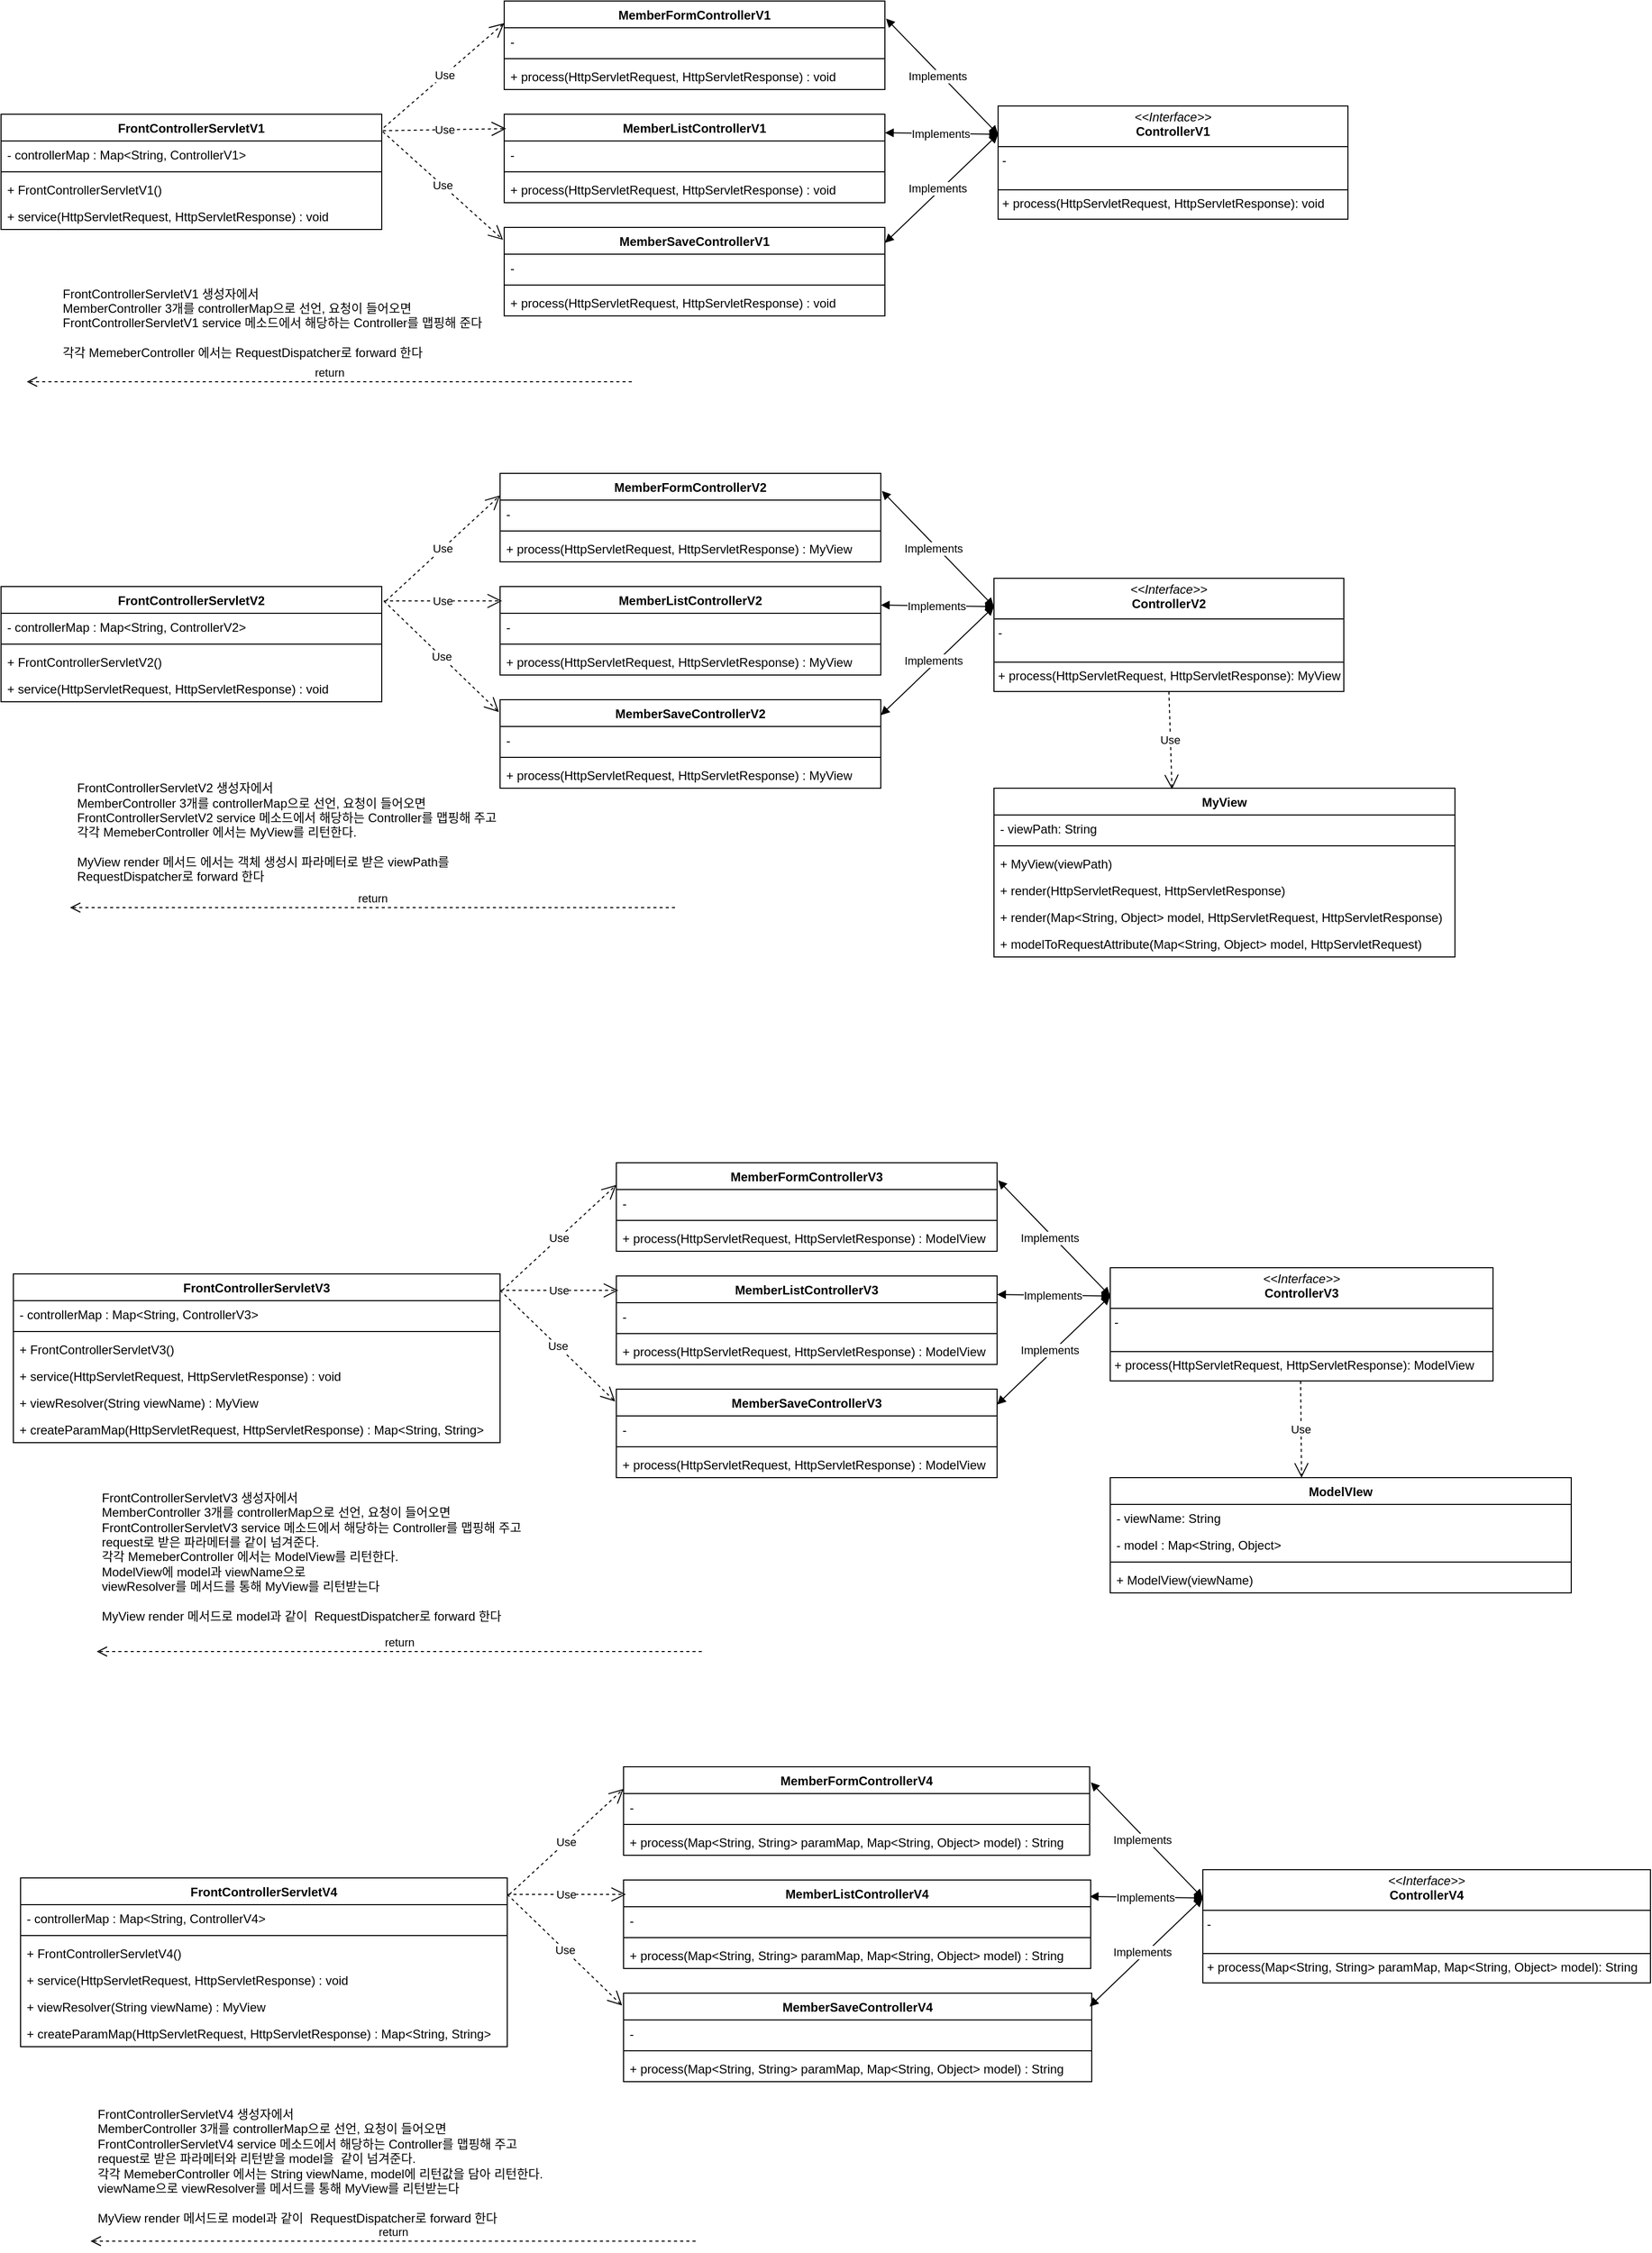 <mxfile version="24.7.14">
  <diagram id="C5RBs43oDa-KdzZeNtuy" name="Page-1">
    <mxGraphModel dx="1434" dy="785" grid="0" gridSize="10" guides="1" tooltips="1" connect="1" arrows="1" fold="1" page="1" pageScale="1" pageWidth="827" pageHeight="1169" math="0" shadow="0">
      <root>
        <mxCell id="WIyWlLk6GJQsqaUBKTNV-0" />
        <mxCell id="WIyWlLk6GJQsqaUBKTNV-1" parent="WIyWlLk6GJQsqaUBKTNV-0" />
        <mxCell id="6cggbh9Jsr4U8usKFyKE-6" value="FrontControllerServletV1" style="swimlane;fontStyle=1;align=center;verticalAlign=top;childLayout=stackLayout;horizontal=1;startSize=26;horizontalStack=0;resizeParent=1;resizeParentMax=0;resizeLast=0;collapsible=1;marginBottom=0;whiteSpace=wrap;html=1;" vertex="1" parent="WIyWlLk6GJQsqaUBKTNV-1">
          <mxGeometry x="52" y="180" width="370" height="112" as="geometry" />
        </mxCell>
        <mxCell id="6cggbh9Jsr4U8usKFyKE-7" value="&lt;span style=&quot;text-wrap: nowrap;&quot;&gt;- controllerMap : Map&amp;lt;String, ControllerV1&amp;gt;&lt;/span&gt;" style="text;strokeColor=none;fillColor=none;align=left;verticalAlign=top;spacingLeft=4;spacingRight=4;overflow=hidden;rotatable=0;points=[[0,0.5],[1,0.5]];portConstraint=eastwest;whiteSpace=wrap;html=1;" vertex="1" parent="6cggbh9Jsr4U8usKFyKE-6">
          <mxGeometry y="26" width="370" height="26" as="geometry" />
        </mxCell>
        <mxCell id="6cggbh9Jsr4U8usKFyKE-8" value="" style="line;strokeWidth=1;fillColor=none;align=left;verticalAlign=middle;spacingTop=-1;spacingLeft=3;spacingRight=3;rotatable=0;labelPosition=right;points=[];portConstraint=eastwest;strokeColor=inherit;" vertex="1" parent="6cggbh9Jsr4U8usKFyKE-6">
          <mxGeometry y="52" width="370" height="8" as="geometry" />
        </mxCell>
        <mxCell id="6cggbh9Jsr4U8usKFyKE-11" value="&lt;span style=&quot;text-wrap: nowrap;&quot;&gt;+ FrontControllerServletV1()&lt;/span&gt;" style="text;strokeColor=none;fillColor=none;align=left;verticalAlign=top;spacingLeft=4;spacingRight=4;overflow=hidden;rotatable=0;points=[[0,0.5],[1,0.5]];portConstraint=eastwest;whiteSpace=wrap;html=1;" vertex="1" parent="6cggbh9Jsr4U8usKFyKE-6">
          <mxGeometry y="60" width="370" height="26" as="geometry" />
        </mxCell>
        <mxCell id="6cggbh9Jsr4U8usKFyKE-9" value="+ service(HttpServletRequest, HttpServletResponse) : void" style="text;strokeColor=none;fillColor=none;align=left;verticalAlign=top;spacingLeft=4;spacingRight=4;overflow=hidden;rotatable=0;points=[[0,0.5],[1,0.5]];portConstraint=eastwest;whiteSpace=wrap;html=1;" vertex="1" parent="6cggbh9Jsr4U8usKFyKE-6">
          <mxGeometry y="86" width="370" height="26" as="geometry" />
        </mxCell>
        <mxCell id="6cggbh9Jsr4U8usKFyKE-18" value="&lt;p style=&quot;margin:0px;margin-top:4px;text-align:center;&quot;&gt;&lt;i&gt;&amp;lt;&amp;lt;Interface&amp;gt;&amp;gt;&lt;/i&gt;&lt;br&gt;&lt;b&gt;ControllerV1&lt;/b&gt;&lt;/p&gt;&lt;hr size=&quot;1&quot; style=&quot;border-style:solid;&quot;&gt;&lt;p style=&quot;margin:0px;margin-left:4px;&quot;&gt;-&amp;nbsp;&lt;br&gt;&lt;br&gt;&lt;/p&gt;&lt;hr size=&quot;1&quot; style=&quot;border-style:solid;&quot;&gt;&lt;p style=&quot;margin:0px;margin-left:4px;&quot;&gt;+ process(HttpServletRequest, HttpServletResponse): void&lt;br&gt;&lt;/p&gt;" style="verticalAlign=top;align=left;overflow=fill;html=1;whiteSpace=wrap;" vertex="1" parent="WIyWlLk6GJQsqaUBKTNV-1">
          <mxGeometry x="1021" y="172" width="340" height="110" as="geometry" />
        </mxCell>
        <mxCell id="6cggbh9Jsr4U8usKFyKE-19" value="MemberFormControllerV1" style="swimlane;fontStyle=1;align=center;verticalAlign=top;childLayout=stackLayout;horizontal=1;startSize=26;horizontalStack=0;resizeParent=1;resizeParentMax=0;resizeLast=0;collapsible=1;marginBottom=0;whiteSpace=wrap;html=1;" vertex="1" parent="WIyWlLk6GJQsqaUBKTNV-1">
          <mxGeometry x="541" y="70" width="370" height="86" as="geometry" />
        </mxCell>
        <mxCell id="6cggbh9Jsr4U8usKFyKE-20" value="&lt;span style=&quot;text-wrap: nowrap;&quot;&gt;-&amp;nbsp;&lt;/span&gt;" style="text;strokeColor=none;fillColor=none;align=left;verticalAlign=top;spacingLeft=4;spacingRight=4;overflow=hidden;rotatable=0;points=[[0,0.5],[1,0.5]];portConstraint=eastwest;whiteSpace=wrap;html=1;" vertex="1" parent="6cggbh9Jsr4U8usKFyKE-19">
          <mxGeometry y="26" width="370" height="26" as="geometry" />
        </mxCell>
        <mxCell id="6cggbh9Jsr4U8usKFyKE-21" value="" style="line;strokeWidth=1;fillColor=none;align=left;verticalAlign=middle;spacingTop=-1;spacingLeft=3;spacingRight=3;rotatable=0;labelPosition=right;points=[];portConstraint=eastwest;strokeColor=inherit;" vertex="1" parent="6cggbh9Jsr4U8usKFyKE-19">
          <mxGeometry y="52" width="370" height="8" as="geometry" />
        </mxCell>
        <mxCell id="6cggbh9Jsr4U8usKFyKE-23" value="+ process(HttpServletRequest, HttpServletResponse) : void" style="text;strokeColor=none;fillColor=none;align=left;verticalAlign=top;spacingLeft=4;spacingRight=4;overflow=hidden;rotatable=0;points=[[0,0.5],[1,0.5]];portConstraint=eastwest;whiteSpace=wrap;html=1;" vertex="1" parent="6cggbh9Jsr4U8usKFyKE-19">
          <mxGeometry y="60" width="370" height="26" as="geometry" />
        </mxCell>
        <mxCell id="6cggbh9Jsr4U8usKFyKE-28" value="MemberListControllerV1" style="swimlane;fontStyle=1;align=center;verticalAlign=top;childLayout=stackLayout;horizontal=1;startSize=26;horizontalStack=0;resizeParent=1;resizeParentMax=0;resizeLast=0;collapsible=1;marginBottom=0;whiteSpace=wrap;html=1;" vertex="1" parent="WIyWlLk6GJQsqaUBKTNV-1">
          <mxGeometry x="541" y="180" width="370" height="86" as="geometry" />
        </mxCell>
        <mxCell id="6cggbh9Jsr4U8usKFyKE-29" value="&lt;span style=&quot;text-wrap: nowrap;&quot;&gt;-&amp;nbsp;&lt;/span&gt;" style="text;strokeColor=none;fillColor=none;align=left;verticalAlign=top;spacingLeft=4;spacingRight=4;overflow=hidden;rotatable=0;points=[[0,0.5],[1,0.5]];portConstraint=eastwest;whiteSpace=wrap;html=1;" vertex="1" parent="6cggbh9Jsr4U8usKFyKE-28">
          <mxGeometry y="26" width="370" height="26" as="geometry" />
        </mxCell>
        <mxCell id="6cggbh9Jsr4U8usKFyKE-30" value="" style="line;strokeWidth=1;fillColor=none;align=left;verticalAlign=middle;spacingTop=-1;spacingLeft=3;spacingRight=3;rotatable=0;labelPosition=right;points=[];portConstraint=eastwest;strokeColor=inherit;" vertex="1" parent="6cggbh9Jsr4U8usKFyKE-28">
          <mxGeometry y="52" width="370" height="8" as="geometry" />
        </mxCell>
        <mxCell id="6cggbh9Jsr4U8usKFyKE-31" value="+ process(HttpServletRequest, HttpServletResponse) : void" style="text;strokeColor=none;fillColor=none;align=left;verticalAlign=top;spacingLeft=4;spacingRight=4;overflow=hidden;rotatable=0;points=[[0,0.5],[1,0.5]];portConstraint=eastwest;whiteSpace=wrap;html=1;" vertex="1" parent="6cggbh9Jsr4U8usKFyKE-28">
          <mxGeometry y="60" width="370" height="26" as="geometry" />
        </mxCell>
        <mxCell id="6cggbh9Jsr4U8usKFyKE-32" value="MemberSaveControllerV1" style="swimlane;fontStyle=1;align=center;verticalAlign=top;childLayout=stackLayout;horizontal=1;startSize=26;horizontalStack=0;resizeParent=1;resizeParentMax=0;resizeLast=0;collapsible=1;marginBottom=0;whiteSpace=wrap;html=1;" vertex="1" parent="WIyWlLk6GJQsqaUBKTNV-1">
          <mxGeometry x="541" y="290" width="370" height="86" as="geometry" />
        </mxCell>
        <mxCell id="6cggbh9Jsr4U8usKFyKE-33" value="&lt;span style=&quot;text-wrap: nowrap;&quot;&gt;-&amp;nbsp;&lt;/span&gt;" style="text;strokeColor=none;fillColor=none;align=left;verticalAlign=top;spacingLeft=4;spacingRight=4;overflow=hidden;rotatable=0;points=[[0,0.5],[1,0.5]];portConstraint=eastwest;whiteSpace=wrap;html=1;" vertex="1" parent="6cggbh9Jsr4U8usKFyKE-32">
          <mxGeometry y="26" width="370" height="26" as="geometry" />
        </mxCell>
        <mxCell id="6cggbh9Jsr4U8usKFyKE-34" value="" style="line;strokeWidth=1;fillColor=none;align=left;verticalAlign=middle;spacingTop=-1;spacingLeft=3;spacingRight=3;rotatable=0;labelPosition=right;points=[];portConstraint=eastwest;strokeColor=inherit;" vertex="1" parent="6cggbh9Jsr4U8usKFyKE-32">
          <mxGeometry y="52" width="370" height="8" as="geometry" />
        </mxCell>
        <mxCell id="6cggbh9Jsr4U8usKFyKE-35" value="+ process(HttpServletRequest, HttpServletResponse) : void" style="text;strokeColor=none;fillColor=none;align=left;verticalAlign=top;spacingLeft=4;spacingRight=4;overflow=hidden;rotatable=0;points=[[0,0.5],[1,0.5]];portConstraint=eastwest;whiteSpace=wrap;html=1;" vertex="1" parent="6cggbh9Jsr4U8usKFyKE-32">
          <mxGeometry y="60" width="370" height="26" as="geometry" />
        </mxCell>
        <mxCell id="6cggbh9Jsr4U8usKFyKE-42" value="Use" style="endArrow=open;endSize=12;dashed=1;html=1;rounded=0;entryX=0;entryY=0.25;entryDx=0;entryDy=0;" edge="1" parent="WIyWlLk6GJQsqaUBKTNV-1" target="6cggbh9Jsr4U8usKFyKE-19">
          <mxGeometry width="160" relative="1" as="geometry">
            <mxPoint x="424" y="193" as="sourcePoint" />
            <mxPoint x="587" y="224" as="targetPoint" />
          </mxGeometry>
        </mxCell>
        <mxCell id="6cggbh9Jsr4U8usKFyKE-43" value="Use" style="endArrow=open;endSize=12;dashed=1;html=1;rounded=0;entryX=0.005;entryY=0.163;entryDx=0;entryDy=0;entryPerimeter=0;exitX=1.003;exitY=0.143;exitDx=0;exitDy=0;exitPerimeter=0;" edge="1" parent="WIyWlLk6GJQsqaUBKTNV-1" source="6cggbh9Jsr4U8usKFyKE-6" target="6cggbh9Jsr4U8usKFyKE-28">
          <mxGeometry width="160" relative="1" as="geometry">
            <mxPoint x="428" y="223" as="sourcePoint" />
            <mxPoint x="551" y="153" as="targetPoint" />
          </mxGeometry>
        </mxCell>
        <mxCell id="6cggbh9Jsr4U8usKFyKE-44" value="Use" style="endArrow=open;endSize=12;dashed=1;html=1;rounded=0;entryX=-0.003;entryY=0.14;entryDx=0;entryDy=0;entryPerimeter=0;" edge="1" parent="WIyWlLk6GJQsqaUBKTNV-1" target="6cggbh9Jsr4U8usKFyKE-32">
          <mxGeometry width="160" relative="1" as="geometry">
            <mxPoint x="423" y="197" as="sourcePoint" />
            <mxPoint x="541" y="208.5" as="targetPoint" />
          </mxGeometry>
        </mxCell>
        <mxCell id="6cggbh9Jsr4U8usKFyKE-45" value="" style="endArrow=block;startArrow=block;endFill=1;startFill=1;html=1;rounded=0;entryX=0;entryY=0.25;entryDx=0;entryDy=0;" edge="1" parent="WIyWlLk6GJQsqaUBKTNV-1" target="6cggbh9Jsr4U8usKFyKE-18">
          <mxGeometry width="160" relative="1" as="geometry">
            <mxPoint x="912" y="87" as="sourcePoint" />
            <mxPoint x="1068" y="89" as="targetPoint" />
          </mxGeometry>
        </mxCell>
        <mxCell id="6cggbh9Jsr4U8usKFyKE-46" value="" style="endArrow=block;startArrow=block;endFill=1;startFill=1;html=1;rounded=0;entryX=0;entryY=0.25;entryDx=0;entryDy=0;" edge="1" parent="WIyWlLk6GJQsqaUBKTNV-1" target="6cggbh9Jsr4U8usKFyKE-18">
          <mxGeometry width="160" relative="1" as="geometry">
            <mxPoint x="911" y="198" as="sourcePoint" />
            <mxPoint x="1000" y="299" as="targetPoint" />
          </mxGeometry>
        </mxCell>
        <mxCell id="6cggbh9Jsr4U8usKFyKE-48" value="Implements" style="edgeLabel;html=1;align=center;verticalAlign=middle;resizable=0;points=[];" vertex="1" connectable="0" parent="6cggbh9Jsr4U8usKFyKE-46">
          <mxGeometry x="-0.018" relative="1" as="geometry">
            <mxPoint as="offset" />
          </mxGeometry>
        </mxCell>
        <mxCell id="6cggbh9Jsr4U8usKFyKE-47" value="" style="endArrow=block;startArrow=block;endFill=1;startFill=1;html=1;rounded=0;entryX=0;entryY=0.25;entryDx=0;entryDy=0;" edge="1" parent="WIyWlLk6GJQsqaUBKTNV-1" target="6cggbh9Jsr4U8usKFyKE-18">
          <mxGeometry width="160" relative="1" as="geometry">
            <mxPoint x="911" y="305" as="sourcePoint" />
            <mxPoint x="1001" y="295" as="targetPoint" />
          </mxGeometry>
        </mxCell>
        <mxCell id="6cggbh9Jsr4U8usKFyKE-49" value="Implements" style="edgeLabel;html=1;align=center;verticalAlign=middle;resizable=0;points=[];" vertex="1" connectable="0" parent="WIyWlLk6GJQsqaUBKTNV-1">
          <mxGeometry x="962.005" y="142.996" as="geometry" />
        </mxCell>
        <mxCell id="6cggbh9Jsr4U8usKFyKE-50" value="Implements" style="edgeLabel;html=1;align=center;verticalAlign=middle;resizable=0;points=[];" vertex="1" connectable="0" parent="WIyWlLk6GJQsqaUBKTNV-1">
          <mxGeometry x="962.005" y="251.996" as="geometry" />
        </mxCell>
        <mxCell id="6cggbh9Jsr4U8usKFyKE-51" value="FrontControllerServletV2" style="swimlane;fontStyle=1;align=center;verticalAlign=top;childLayout=stackLayout;horizontal=1;startSize=26;horizontalStack=0;resizeParent=1;resizeParentMax=0;resizeLast=0;collapsible=1;marginBottom=0;whiteSpace=wrap;html=1;" vertex="1" parent="WIyWlLk6GJQsqaUBKTNV-1">
          <mxGeometry x="52" y="639" width="370" height="112" as="geometry" />
        </mxCell>
        <mxCell id="6cggbh9Jsr4U8usKFyKE-52" value="&lt;span style=&quot;text-wrap: nowrap;&quot;&gt;- controllerMap : Map&amp;lt;String, ControllerV2&amp;gt;&lt;/span&gt;" style="text;strokeColor=none;fillColor=none;align=left;verticalAlign=top;spacingLeft=4;spacingRight=4;overflow=hidden;rotatable=0;points=[[0,0.5],[1,0.5]];portConstraint=eastwest;whiteSpace=wrap;html=1;" vertex="1" parent="6cggbh9Jsr4U8usKFyKE-51">
          <mxGeometry y="26" width="370" height="26" as="geometry" />
        </mxCell>
        <mxCell id="6cggbh9Jsr4U8usKFyKE-53" value="" style="line;strokeWidth=1;fillColor=none;align=left;verticalAlign=middle;spacingTop=-1;spacingLeft=3;spacingRight=3;rotatable=0;labelPosition=right;points=[];portConstraint=eastwest;strokeColor=inherit;" vertex="1" parent="6cggbh9Jsr4U8usKFyKE-51">
          <mxGeometry y="52" width="370" height="8" as="geometry" />
        </mxCell>
        <mxCell id="6cggbh9Jsr4U8usKFyKE-54" value="&lt;span style=&quot;text-wrap: nowrap;&quot;&gt;+ FrontControllerServletV2()&lt;/span&gt;" style="text;strokeColor=none;fillColor=none;align=left;verticalAlign=top;spacingLeft=4;spacingRight=4;overflow=hidden;rotatable=0;points=[[0,0.5],[1,0.5]];portConstraint=eastwest;whiteSpace=wrap;html=1;" vertex="1" parent="6cggbh9Jsr4U8usKFyKE-51">
          <mxGeometry y="60" width="370" height="26" as="geometry" />
        </mxCell>
        <mxCell id="6cggbh9Jsr4U8usKFyKE-55" value="+ service(HttpServletRequest, HttpServletResponse) : void" style="text;strokeColor=none;fillColor=none;align=left;verticalAlign=top;spacingLeft=4;spacingRight=4;overflow=hidden;rotatable=0;points=[[0,0.5],[1,0.5]];portConstraint=eastwest;whiteSpace=wrap;html=1;" vertex="1" parent="6cggbh9Jsr4U8usKFyKE-51">
          <mxGeometry y="86" width="370" height="26" as="geometry" />
        </mxCell>
        <mxCell id="6cggbh9Jsr4U8usKFyKE-56" value="&lt;p style=&quot;margin:0px;margin-top:4px;text-align:center;&quot;&gt;&lt;i&gt;&amp;lt;&amp;lt;Interface&amp;gt;&amp;gt;&lt;/i&gt;&lt;br&gt;&lt;b&gt;ControllerV2&lt;/b&gt;&lt;/p&gt;&lt;hr size=&quot;1&quot; style=&quot;border-style:solid;&quot;&gt;&lt;p style=&quot;margin:0px;margin-left:4px;&quot;&gt;-&amp;nbsp;&lt;br&gt;&lt;br&gt;&lt;/p&gt;&lt;hr size=&quot;1&quot; style=&quot;border-style:solid;&quot;&gt;&lt;p style=&quot;margin:0px;margin-left:4px;&quot;&gt;+ process(HttpServletRequest, HttpServletResponse): MyView&lt;br&gt;&lt;/p&gt;" style="verticalAlign=top;align=left;overflow=fill;html=1;whiteSpace=wrap;" vertex="1" parent="WIyWlLk6GJQsqaUBKTNV-1">
          <mxGeometry x="1017" y="631" width="340" height="110" as="geometry" />
        </mxCell>
        <mxCell id="6cggbh9Jsr4U8usKFyKE-57" value="MemberFormControllerV2" style="swimlane;fontStyle=1;align=center;verticalAlign=top;childLayout=stackLayout;horizontal=1;startSize=26;horizontalStack=0;resizeParent=1;resizeParentMax=0;resizeLast=0;collapsible=1;marginBottom=0;whiteSpace=wrap;html=1;" vertex="1" parent="WIyWlLk6GJQsqaUBKTNV-1">
          <mxGeometry x="537" y="529" width="370" height="86" as="geometry" />
        </mxCell>
        <mxCell id="6cggbh9Jsr4U8usKFyKE-58" value="&lt;span style=&quot;text-wrap: nowrap;&quot;&gt;-&amp;nbsp;&lt;/span&gt;" style="text;strokeColor=none;fillColor=none;align=left;verticalAlign=top;spacingLeft=4;spacingRight=4;overflow=hidden;rotatable=0;points=[[0,0.5],[1,0.5]];portConstraint=eastwest;whiteSpace=wrap;html=1;" vertex="1" parent="6cggbh9Jsr4U8usKFyKE-57">
          <mxGeometry y="26" width="370" height="26" as="geometry" />
        </mxCell>
        <mxCell id="6cggbh9Jsr4U8usKFyKE-59" value="" style="line;strokeWidth=1;fillColor=none;align=left;verticalAlign=middle;spacingTop=-1;spacingLeft=3;spacingRight=3;rotatable=0;labelPosition=right;points=[];portConstraint=eastwest;strokeColor=inherit;" vertex="1" parent="6cggbh9Jsr4U8usKFyKE-57">
          <mxGeometry y="52" width="370" height="8" as="geometry" />
        </mxCell>
        <mxCell id="6cggbh9Jsr4U8usKFyKE-60" value="+ process(HttpServletRequest, HttpServletResponse) : MyView" style="text;strokeColor=none;fillColor=none;align=left;verticalAlign=top;spacingLeft=4;spacingRight=4;overflow=hidden;rotatable=0;points=[[0,0.5],[1,0.5]];portConstraint=eastwest;whiteSpace=wrap;html=1;" vertex="1" parent="6cggbh9Jsr4U8usKFyKE-57">
          <mxGeometry y="60" width="370" height="26" as="geometry" />
        </mxCell>
        <mxCell id="6cggbh9Jsr4U8usKFyKE-61" value="MemberListControllerV2" style="swimlane;fontStyle=1;align=center;verticalAlign=top;childLayout=stackLayout;horizontal=1;startSize=26;horizontalStack=0;resizeParent=1;resizeParentMax=0;resizeLast=0;collapsible=1;marginBottom=0;whiteSpace=wrap;html=1;" vertex="1" parent="WIyWlLk6GJQsqaUBKTNV-1">
          <mxGeometry x="537" y="639" width="370" height="86" as="geometry" />
        </mxCell>
        <mxCell id="6cggbh9Jsr4U8usKFyKE-62" value="&lt;span style=&quot;text-wrap: nowrap;&quot;&gt;-&amp;nbsp;&lt;/span&gt;" style="text;strokeColor=none;fillColor=none;align=left;verticalAlign=top;spacingLeft=4;spacingRight=4;overflow=hidden;rotatable=0;points=[[0,0.5],[1,0.5]];portConstraint=eastwest;whiteSpace=wrap;html=1;" vertex="1" parent="6cggbh9Jsr4U8usKFyKE-61">
          <mxGeometry y="26" width="370" height="26" as="geometry" />
        </mxCell>
        <mxCell id="6cggbh9Jsr4U8usKFyKE-63" value="" style="line;strokeWidth=1;fillColor=none;align=left;verticalAlign=middle;spacingTop=-1;spacingLeft=3;spacingRight=3;rotatable=0;labelPosition=right;points=[];portConstraint=eastwest;strokeColor=inherit;" vertex="1" parent="6cggbh9Jsr4U8usKFyKE-61">
          <mxGeometry y="52" width="370" height="8" as="geometry" />
        </mxCell>
        <mxCell id="6cggbh9Jsr4U8usKFyKE-64" value="+ process(HttpServletRequest, HttpServletResponse) : MyView" style="text;strokeColor=none;fillColor=none;align=left;verticalAlign=top;spacingLeft=4;spacingRight=4;overflow=hidden;rotatable=0;points=[[0,0.5],[1,0.5]];portConstraint=eastwest;whiteSpace=wrap;html=1;" vertex="1" parent="6cggbh9Jsr4U8usKFyKE-61">
          <mxGeometry y="60" width="370" height="26" as="geometry" />
        </mxCell>
        <mxCell id="6cggbh9Jsr4U8usKFyKE-65" value="MemberSaveControllerV2" style="swimlane;fontStyle=1;align=center;verticalAlign=top;childLayout=stackLayout;horizontal=1;startSize=26;horizontalStack=0;resizeParent=1;resizeParentMax=0;resizeLast=0;collapsible=1;marginBottom=0;whiteSpace=wrap;html=1;" vertex="1" parent="WIyWlLk6GJQsqaUBKTNV-1">
          <mxGeometry x="537" y="749" width="370" height="86" as="geometry" />
        </mxCell>
        <mxCell id="6cggbh9Jsr4U8usKFyKE-66" value="&lt;span style=&quot;text-wrap: nowrap;&quot;&gt;-&amp;nbsp;&lt;/span&gt;" style="text;strokeColor=none;fillColor=none;align=left;verticalAlign=top;spacingLeft=4;spacingRight=4;overflow=hidden;rotatable=0;points=[[0,0.5],[1,0.5]];portConstraint=eastwest;whiteSpace=wrap;html=1;" vertex="1" parent="6cggbh9Jsr4U8usKFyKE-65">
          <mxGeometry y="26" width="370" height="26" as="geometry" />
        </mxCell>
        <mxCell id="6cggbh9Jsr4U8usKFyKE-67" value="" style="line;strokeWidth=1;fillColor=none;align=left;verticalAlign=middle;spacingTop=-1;spacingLeft=3;spacingRight=3;rotatable=0;labelPosition=right;points=[];portConstraint=eastwest;strokeColor=inherit;" vertex="1" parent="6cggbh9Jsr4U8usKFyKE-65">
          <mxGeometry y="52" width="370" height="8" as="geometry" />
        </mxCell>
        <mxCell id="6cggbh9Jsr4U8usKFyKE-68" value="+ process(HttpServletRequest, HttpServletResponse) : MyView" style="text;strokeColor=none;fillColor=none;align=left;verticalAlign=top;spacingLeft=4;spacingRight=4;overflow=hidden;rotatable=0;points=[[0,0.5],[1,0.5]];portConstraint=eastwest;whiteSpace=wrap;html=1;" vertex="1" parent="6cggbh9Jsr4U8usKFyKE-65">
          <mxGeometry y="60" width="370" height="26" as="geometry" />
        </mxCell>
        <mxCell id="6cggbh9Jsr4U8usKFyKE-69" value="Use" style="endArrow=open;endSize=12;dashed=1;html=1;rounded=0;entryX=0;entryY=0.25;entryDx=0;entryDy=0;" edge="1" parent="WIyWlLk6GJQsqaUBKTNV-1" target="6cggbh9Jsr4U8usKFyKE-57">
          <mxGeometry width="160" relative="1" as="geometry">
            <mxPoint x="426" y="653" as="sourcePoint" />
            <mxPoint x="583" y="683" as="targetPoint" />
          </mxGeometry>
        </mxCell>
        <mxCell id="6cggbh9Jsr4U8usKFyKE-70" value="Use" style="endArrow=open;endSize=12;dashed=1;html=1;rounded=0;entryX=0.005;entryY=0.163;entryDx=0;entryDy=0;entryPerimeter=0;" edge="1" parent="WIyWlLk6GJQsqaUBKTNV-1" target="6cggbh9Jsr4U8usKFyKE-61">
          <mxGeometry width="160" relative="1" as="geometry">
            <mxPoint x="424" y="653" as="sourcePoint" />
            <mxPoint x="547" y="612" as="targetPoint" />
          </mxGeometry>
        </mxCell>
        <mxCell id="6cggbh9Jsr4U8usKFyKE-71" value="Use" style="endArrow=open;endSize=12;dashed=1;html=1;rounded=0;entryX=-0.003;entryY=0.14;entryDx=0;entryDy=0;entryPerimeter=0;" edge="1" parent="WIyWlLk6GJQsqaUBKTNV-1" target="6cggbh9Jsr4U8usKFyKE-65">
          <mxGeometry width="160" relative="1" as="geometry">
            <mxPoint x="424" y="653" as="sourcePoint" />
            <mxPoint x="537" y="667.5" as="targetPoint" />
          </mxGeometry>
        </mxCell>
        <mxCell id="6cggbh9Jsr4U8usKFyKE-72" value="" style="endArrow=block;startArrow=block;endFill=1;startFill=1;html=1;rounded=0;entryX=0;entryY=0.25;entryDx=0;entryDy=0;" edge="1" parent="WIyWlLk6GJQsqaUBKTNV-1" target="6cggbh9Jsr4U8usKFyKE-56">
          <mxGeometry width="160" relative="1" as="geometry">
            <mxPoint x="908" y="546" as="sourcePoint" />
            <mxPoint x="1064" y="548" as="targetPoint" />
          </mxGeometry>
        </mxCell>
        <mxCell id="6cggbh9Jsr4U8usKFyKE-73" value="" style="endArrow=block;startArrow=block;endFill=1;startFill=1;html=1;rounded=0;entryX=0;entryY=0.25;entryDx=0;entryDy=0;" edge="1" parent="WIyWlLk6GJQsqaUBKTNV-1" target="6cggbh9Jsr4U8usKFyKE-56">
          <mxGeometry width="160" relative="1" as="geometry">
            <mxPoint x="907" y="657" as="sourcePoint" />
            <mxPoint x="996" y="758" as="targetPoint" />
          </mxGeometry>
        </mxCell>
        <mxCell id="6cggbh9Jsr4U8usKFyKE-74" value="Implements" style="edgeLabel;html=1;align=center;verticalAlign=middle;resizable=0;points=[];" vertex="1" connectable="0" parent="6cggbh9Jsr4U8usKFyKE-73">
          <mxGeometry x="-0.018" relative="1" as="geometry">
            <mxPoint as="offset" />
          </mxGeometry>
        </mxCell>
        <mxCell id="6cggbh9Jsr4U8usKFyKE-75" value="" style="endArrow=block;startArrow=block;endFill=1;startFill=1;html=1;rounded=0;entryX=0;entryY=0.25;entryDx=0;entryDy=0;" edge="1" parent="WIyWlLk6GJQsqaUBKTNV-1" target="6cggbh9Jsr4U8usKFyKE-56">
          <mxGeometry width="160" relative="1" as="geometry">
            <mxPoint x="907" y="764" as="sourcePoint" />
            <mxPoint x="997" y="754" as="targetPoint" />
          </mxGeometry>
        </mxCell>
        <mxCell id="6cggbh9Jsr4U8usKFyKE-76" value="Implements" style="edgeLabel;html=1;align=center;verticalAlign=middle;resizable=0;points=[];" vertex="1" connectable="0" parent="WIyWlLk6GJQsqaUBKTNV-1">
          <mxGeometry x="958.005" y="601.996" as="geometry" />
        </mxCell>
        <mxCell id="6cggbh9Jsr4U8usKFyKE-77" value="Implements" style="edgeLabel;html=1;align=center;verticalAlign=middle;resizable=0;points=[];" vertex="1" connectable="0" parent="WIyWlLk6GJQsqaUBKTNV-1">
          <mxGeometry x="958.005" y="710.996" as="geometry" />
        </mxCell>
        <mxCell id="6cggbh9Jsr4U8usKFyKE-78" value="MyView" style="swimlane;fontStyle=1;align=center;verticalAlign=top;childLayout=stackLayout;horizontal=1;startSize=26;horizontalStack=0;resizeParent=1;resizeParentMax=0;resizeLast=0;collapsible=1;marginBottom=0;whiteSpace=wrap;html=1;" vertex="1" parent="WIyWlLk6GJQsqaUBKTNV-1">
          <mxGeometry x="1017" y="835" width="448" height="164" as="geometry" />
        </mxCell>
        <mxCell id="6cggbh9Jsr4U8usKFyKE-79" value="&lt;span style=&quot;text-wrap: nowrap;&quot;&gt;- viewPath: String&lt;/span&gt;" style="text;strokeColor=none;fillColor=none;align=left;verticalAlign=top;spacingLeft=4;spacingRight=4;overflow=hidden;rotatable=0;points=[[0,0.5],[1,0.5]];portConstraint=eastwest;whiteSpace=wrap;html=1;" vertex="1" parent="6cggbh9Jsr4U8usKFyKE-78">
          <mxGeometry y="26" width="448" height="26" as="geometry" />
        </mxCell>
        <mxCell id="6cggbh9Jsr4U8usKFyKE-80" value="" style="line;strokeWidth=1;fillColor=none;align=left;verticalAlign=middle;spacingTop=-1;spacingLeft=3;spacingRight=3;rotatable=0;labelPosition=right;points=[];portConstraint=eastwest;strokeColor=inherit;" vertex="1" parent="6cggbh9Jsr4U8usKFyKE-78">
          <mxGeometry y="52" width="448" height="8" as="geometry" />
        </mxCell>
        <mxCell id="6cggbh9Jsr4U8usKFyKE-82" value="+ MyView(viewPath)" style="text;strokeColor=none;fillColor=none;align=left;verticalAlign=top;spacingLeft=4;spacingRight=4;overflow=hidden;rotatable=0;points=[[0,0.5],[1,0.5]];portConstraint=eastwest;whiteSpace=wrap;html=1;" vertex="1" parent="6cggbh9Jsr4U8usKFyKE-78">
          <mxGeometry y="60" width="448" height="26" as="geometry" />
        </mxCell>
        <mxCell id="6cggbh9Jsr4U8usKFyKE-83" value="+ render(HttpServletRequest, HttpServletResponse)&amp;nbsp;" style="text;strokeColor=none;fillColor=none;align=left;verticalAlign=top;spacingLeft=4;spacingRight=4;overflow=hidden;rotatable=0;points=[[0,0.5],[1,0.5]];portConstraint=eastwest;whiteSpace=wrap;html=1;" vertex="1" parent="6cggbh9Jsr4U8usKFyKE-78">
          <mxGeometry y="86" width="448" height="26" as="geometry" />
        </mxCell>
        <mxCell id="6cggbh9Jsr4U8usKFyKE-81" value="+ render(Map&amp;lt;String, Object&amp;gt; model, HttpServletRequest, HttpServletResponse)" style="text;strokeColor=none;fillColor=none;align=left;verticalAlign=top;spacingLeft=4;spacingRight=4;overflow=hidden;rotatable=0;points=[[0,0.5],[1,0.5]];portConstraint=eastwest;whiteSpace=wrap;html=1;" vertex="1" parent="6cggbh9Jsr4U8usKFyKE-78">
          <mxGeometry y="112" width="448" height="26" as="geometry" />
        </mxCell>
        <mxCell id="6cggbh9Jsr4U8usKFyKE-84" value="+ modelToRequestAttribute(Map&amp;lt;String, Object&amp;gt; model, HttpServletRequest)" style="text;strokeColor=none;fillColor=none;align=left;verticalAlign=top;spacingLeft=4;spacingRight=4;overflow=hidden;rotatable=0;points=[[0,0.5],[1,0.5]];portConstraint=eastwest;whiteSpace=wrap;html=1;" vertex="1" parent="6cggbh9Jsr4U8usKFyKE-78">
          <mxGeometry y="138" width="448" height="26" as="geometry" />
        </mxCell>
        <mxCell id="6cggbh9Jsr4U8usKFyKE-85" value="Use" style="endArrow=open;endSize=12;dashed=1;html=1;rounded=0;exitX=0.5;exitY=1;exitDx=0;exitDy=0;" edge="1" parent="WIyWlLk6GJQsqaUBKTNV-1" source="6cggbh9Jsr4U8usKFyKE-56">
          <mxGeometry width="160" relative="1" as="geometry">
            <mxPoint x="1201" y="771" as="sourcePoint" />
            <mxPoint x="1190" y="836" as="targetPoint" />
          </mxGeometry>
        </mxCell>
        <mxCell id="6cggbh9Jsr4U8usKFyKE-86" value="return" style="html=1;verticalAlign=bottom;endArrow=open;dashed=1;endSize=8;curved=0;rounded=0;" edge="1" parent="WIyWlLk6GJQsqaUBKTNV-1">
          <mxGeometry relative="1" as="geometry">
            <mxPoint x="707" y="951" as="sourcePoint" />
            <mxPoint x="119" y="951" as="targetPoint" />
          </mxGeometry>
        </mxCell>
        <mxCell id="6cggbh9Jsr4U8usKFyKE-87" value="return" style="html=1;verticalAlign=bottom;endArrow=open;dashed=1;endSize=8;curved=0;rounded=0;" edge="1" parent="WIyWlLk6GJQsqaUBKTNV-1">
          <mxGeometry relative="1" as="geometry">
            <mxPoint x="665" y="440" as="sourcePoint" />
            <mxPoint x="77" y="440" as="targetPoint" />
          </mxGeometry>
        </mxCell>
        <mxCell id="6cggbh9Jsr4U8usKFyKE-88" value="FrontControllerServletV1 생성자에서&amp;nbsp;&lt;div&gt;&lt;div&gt;MemberController 3개를 controllerMap으로 선언,&amp;nbsp;&lt;span style=&quot;background-color: initial;&quot;&gt;요청이 들어오면&amp;nbsp;&lt;/span&gt;&lt;/div&gt;&lt;/div&gt;&lt;div&gt;&lt;span style=&quot;background-color: initial;&quot;&gt;FrontControllerServletV1 service 메소드에서 해당하는 Controller를 맵핑해 준다&lt;/span&gt;&lt;/div&gt;&lt;div&gt;&lt;span style=&quot;background-color: initial;&quot;&gt;&amp;nbsp;&lt;/span&gt;&lt;/div&gt;&lt;div&gt;&lt;span style=&quot;background-color: initial;&quot;&gt;각각 MemeberController 에서는&amp;nbsp;&lt;/span&gt;&lt;span style=&quot;background-color: initial;&quot;&gt;RequestDispatcher로 forward 한다&amp;nbsp;&lt;/span&gt;&lt;/div&gt;" style="text;html=1;align=left;verticalAlign=middle;whiteSpace=wrap;rounded=0;" vertex="1" parent="WIyWlLk6GJQsqaUBKTNV-1">
          <mxGeometry x="110" y="363" width="413" height="39" as="geometry" />
        </mxCell>
        <mxCell id="6cggbh9Jsr4U8usKFyKE-89" value="FrontControllerServletV2 생성자에서&amp;nbsp;&lt;div&gt;&lt;div&gt;MemberController 3개를 controllerMap으로 선언,&amp;nbsp;&lt;span style=&quot;background-color: initial;&quot;&gt;요청이 들어오면&amp;nbsp;&lt;/span&gt;&lt;/div&gt;&lt;/div&gt;&lt;div&gt;&lt;span style=&quot;background-color: initial;&quot;&gt;FrontControllerServletV2 service 메소드에서 해당하는 Controller를 맵핑해 주고&amp;nbsp;&lt;/span&gt;&lt;/div&gt;&lt;div&gt;&lt;span style=&quot;background-color: initial;&quot;&gt;각각 MemeberController 에서는 MyView를 리턴한다.&lt;/span&gt;&lt;/div&gt;&lt;div&gt;&lt;span style=&quot;background-color: initial;&quot;&gt;&lt;br&gt;&lt;/span&gt;&lt;/div&gt;&lt;div&gt;&lt;span style=&quot;background-color: initial;&quot;&gt;MyView render 메서드 에서는 객체 생성시 파라메터로 받은 viewPath를 &lt;/span&gt;&lt;span style=&quot;background-color: initial;&quot;&gt;RequestDispatcher로 forward 한다&amp;nbsp;&lt;/span&gt;&lt;/div&gt;" style="text;html=1;align=left;verticalAlign=middle;whiteSpace=wrap;rounded=0;" vertex="1" parent="WIyWlLk6GJQsqaUBKTNV-1">
          <mxGeometry x="124" y="858" width="419" height="39" as="geometry" />
        </mxCell>
        <mxCell id="6cggbh9Jsr4U8usKFyKE-90" value="FrontControllerServletV3" style="swimlane;fontStyle=1;align=center;verticalAlign=top;childLayout=stackLayout;horizontal=1;startSize=26;horizontalStack=0;resizeParent=1;resizeParentMax=0;resizeLast=0;collapsible=1;marginBottom=0;whiteSpace=wrap;html=1;" vertex="1" parent="WIyWlLk6GJQsqaUBKTNV-1">
          <mxGeometry x="64" y="1307" width="473" height="164" as="geometry" />
        </mxCell>
        <mxCell id="6cggbh9Jsr4U8usKFyKE-91" value="&lt;span style=&quot;text-wrap: nowrap;&quot;&gt;- controllerMap : Map&amp;lt;String, ControllerV3&amp;gt;&lt;/span&gt;" style="text;strokeColor=none;fillColor=none;align=left;verticalAlign=top;spacingLeft=4;spacingRight=4;overflow=hidden;rotatable=0;points=[[0,0.5],[1,0.5]];portConstraint=eastwest;whiteSpace=wrap;html=1;" vertex="1" parent="6cggbh9Jsr4U8usKFyKE-90">
          <mxGeometry y="26" width="473" height="26" as="geometry" />
        </mxCell>
        <mxCell id="6cggbh9Jsr4U8usKFyKE-92" value="" style="line;strokeWidth=1;fillColor=none;align=left;verticalAlign=middle;spacingTop=-1;spacingLeft=3;spacingRight=3;rotatable=0;labelPosition=right;points=[];portConstraint=eastwest;strokeColor=inherit;" vertex="1" parent="6cggbh9Jsr4U8usKFyKE-90">
          <mxGeometry y="52" width="473" height="8" as="geometry" />
        </mxCell>
        <mxCell id="6cggbh9Jsr4U8usKFyKE-93" value="&lt;span style=&quot;text-wrap: nowrap;&quot;&gt;+ FrontControllerServletV3()&lt;/span&gt;" style="text;strokeColor=none;fillColor=none;align=left;verticalAlign=top;spacingLeft=4;spacingRight=4;overflow=hidden;rotatable=0;points=[[0,0.5],[1,0.5]];portConstraint=eastwest;whiteSpace=wrap;html=1;" vertex="1" parent="6cggbh9Jsr4U8usKFyKE-90">
          <mxGeometry y="60" width="473" height="26" as="geometry" />
        </mxCell>
        <mxCell id="6cggbh9Jsr4U8usKFyKE-94" value="+ service(HttpServletRequest, HttpServletResponse) : void" style="text;strokeColor=none;fillColor=none;align=left;verticalAlign=top;spacingLeft=4;spacingRight=4;overflow=hidden;rotatable=0;points=[[0,0.5],[1,0.5]];portConstraint=eastwest;whiteSpace=wrap;html=1;" vertex="1" parent="6cggbh9Jsr4U8usKFyKE-90">
          <mxGeometry y="86" width="473" height="26" as="geometry" />
        </mxCell>
        <mxCell id="6cggbh9Jsr4U8usKFyKE-131" value="+ viewResolver(String viewName) : MyView" style="text;strokeColor=none;fillColor=none;align=left;verticalAlign=top;spacingLeft=4;spacingRight=4;overflow=hidden;rotatable=0;points=[[0,0.5],[1,0.5]];portConstraint=eastwest;whiteSpace=wrap;html=1;" vertex="1" parent="6cggbh9Jsr4U8usKFyKE-90">
          <mxGeometry y="112" width="473" height="26" as="geometry" />
        </mxCell>
        <mxCell id="6cggbh9Jsr4U8usKFyKE-132" value="+ createParamMap(HttpServletRequest, HttpServletResponse)&amp;nbsp;: Map&amp;lt;String, String&amp;gt;" style="text;strokeColor=none;fillColor=none;align=left;verticalAlign=top;spacingLeft=4;spacingRight=4;overflow=hidden;rotatable=0;points=[[0,0.5],[1,0.5]];portConstraint=eastwest;whiteSpace=wrap;html=1;" vertex="1" parent="6cggbh9Jsr4U8usKFyKE-90">
          <mxGeometry y="138" width="473" height="26" as="geometry" />
        </mxCell>
        <mxCell id="6cggbh9Jsr4U8usKFyKE-95" value="&lt;p style=&quot;margin:0px;margin-top:4px;text-align:center;&quot;&gt;&lt;i&gt;&amp;lt;&amp;lt;Interface&amp;gt;&amp;gt;&lt;/i&gt;&lt;br&gt;&lt;b&gt;ControllerV3&lt;/b&gt;&lt;/p&gt;&lt;hr size=&quot;1&quot; style=&quot;border-style:solid;&quot;&gt;&lt;p style=&quot;margin:0px;margin-left:4px;&quot;&gt;-&amp;nbsp;&lt;br&gt;&lt;br&gt;&lt;/p&gt;&lt;hr size=&quot;1&quot; style=&quot;border-style:solid;&quot;&gt;&lt;p style=&quot;margin:0px;margin-left:4px;&quot;&gt;+ process(HttpServletRequest, HttpServletResponse): ModelView&lt;br&gt;&lt;/p&gt;" style="verticalAlign=top;align=left;overflow=fill;html=1;whiteSpace=wrap;" vertex="1" parent="WIyWlLk6GJQsqaUBKTNV-1">
          <mxGeometry x="1130" y="1301" width="372" height="110" as="geometry" />
        </mxCell>
        <mxCell id="6cggbh9Jsr4U8usKFyKE-96" value="MemberFormControllerV3" style="swimlane;fontStyle=1;align=center;verticalAlign=top;childLayout=stackLayout;horizontal=1;startSize=26;horizontalStack=0;resizeParent=1;resizeParentMax=0;resizeLast=0;collapsible=1;marginBottom=0;whiteSpace=wrap;html=1;" vertex="1" parent="WIyWlLk6GJQsqaUBKTNV-1">
          <mxGeometry x="650" y="1199" width="370" height="86" as="geometry" />
        </mxCell>
        <mxCell id="6cggbh9Jsr4U8usKFyKE-97" value="&lt;span style=&quot;text-wrap: nowrap;&quot;&gt;-&amp;nbsp;&lt;/span&gt;" style="text;strokeColor=none;fillColor=none;align=left;verticalAlign=top;spacingLeft=4;spacingRight=4;overflow=hidden;rotatable=0;points=[[0,0.5],[1,0.5]];portConstraint=eastwest;whiteSpace=wrap;html=1;" vertex="1" parent="6cggbh9Jsr4U8usKFyKE-96">
          <mxGeometry y="26" width="370" height="26" as="geometry" />
        </mxCell>
        <mxCell id="6cggbh9Jsr4U8usKFyKE-98" value="" style="line;strokeWidth=1;fillColor=none;align=left;verticalAlign=middle;spacingTop=-1;spacingLeft=3;spacingRight=3;rotatable=0;labelPosition=right;points=[];portConstraint=eastwest;strokeColor=inherit;" vertex="1" parent="6cggbh9Jsr4U8usKFyKE-96">
          <mxGeometry y="52" width="370" height="8" as="geometry" />
        </mxCell>
        <mxCell id="6cggbh9Jsr4U8usKFyKE-99" value="+ process(HttpServletRequest, HttpServletResponse) : ModelView" style="text;strokeColor=none;fillColor=none;align=left;verticalAlign=top;spacingLeft=4;spacingRight=4;overflow=hidden;rotatable=0;points=[[0,0.5],[1,0.5]];portConstraint=eastwest;whiteSpace=wrap;html=1;" vertex="1" parent="6cggbh9Jsr4U8usKFyKE-96">
          <mxGeometry y="60" width="370" height="26" as="geometry" />
        </mxCell>
        <mxCell id="6cggbh9Jsr4U8usKFyKE-100" value="MemberListControllerV3" style="swimlane;fontStyle=1;align=center;verticalAlign=top;childLayout=stackLayout;horizontal=1;startSize=26;horizontalStack=0;resizeParent=1;resizeParentMax=0;resizeLast=0;collapsible=1;marginBottom=0;whiteSpace=wrap;html=1;" vertex="1" parent="WIyWlLk6GJQsqaUBKTNV-1">
          <mxGeometry x="650" y="1309" width="370" height="86" as="geometry" />
        </mxCell>
        <mxCell id="6cggbh9Jsr4U8usKFyKE-101" value="&lt;span style=&quot;text-wrap: nowrap;&quot;&gt;-&amp;nbsp;&lt;/span&gt;" style="text;strokeColor=none;fillColor=none;align=left;verticalAlign=top;spacingLeft=4;spacingRight=4;overflow=hidden;rotatable=0;points=[[0,0.5],[1,0.5]];portConstraint=eastwest;whiteSpace=wrap;html=1;" vertex="1" parent="6cggbh9Jsr4U8usKFyKE-100">
          <mxGeometry y="26" width="370" height="26" as="geometry" />
        </mxCell>
        <mxCell id="6cggbh9Jsr4U8usKFyKE-102" value="" style="line;strokeWidth=1;fillColor=none;align=left;verticalAlign=middle;spacingTop=-1;spacingLeft=3;spacingRight=3;rotatable=0;labelPosition=right;points=[];portConstraint=eastwest;strokeColor=inherit;" vertex="1" parent="6cggbh9Jsr4U8usKFyKE-100">
          <mxGeometry y="52" width="370" height="8" as="geometry" />
        </mxCell>
        <mxCell id="6cggbh9Jsr4U8usKFyKE-103" value="+ process(HttpServletRequest, HttpServletResponse) : ModelView" style="text;strokeColor=none;fillColor=none;align=left;verticalAlign=top;spacingLeft=4;spacingRight=4;overflow=hidden;rotatable=0;points=[[0,0.5],[1,0.5]];portConstraint=eastwest;whiteSpace=wrap;html=1;" vertex="1" parent="6cggbh9Jsr4U8usKFyKE-100">
          <mxGeometry y="60" width="370" height="26" as="geometry" />
        </mxCell>
        <mxCell id="6cggbh9Jsr4U8usKFyKE-104" value="MemberSaveControllerV3" style="swimlane;fontStyle=1;align=center;verticalAlign=top;childLayout=stackLayout;horizontal=1;startSize=26;horizontalStack=0;resizeParent=1;resizeParentMax=0;resizeLast=0;collapsible=1;marginBottom=0;whiteSpace=wrap;html=1;" vertex="1" parent="WIyWlLk6GJQsqaUBKTNV-1">
          <mxGeometry x="650" y="1419" width="370" height="86" as="geometry" />
        </mxCell>
        <mxCell id="6cggbh9Jsr4U8usKFyKE-105" value="&lt;span style=&quot;text-wrap: nowrap;&quot;&gt;-&amp;nbsp;&lt;/span&gt;" style="text;strokeColor=none;fillColor=none;align=left;verticalAlign=top;spacingLeft=4;spacingRight=4;overflow=hidden;rotatable=0;points=[[0,0.5],[1,0.5]];portConstraint=eastwest;whiteSpace=wrap;html=1;" vertex="1" parent="6cggbh9Jsr4U8usKFyKE-104">
          <mxGeometry y="26" width="370" height="26" as="geometry" />
        </mxCell>
        <mxCell id="6cggbh9Jsr4U8usKFyKE-106" value="" style="line;strokeWidth=1;fillColor=none;align=left;verticalAlign=middle;spacingTop=-1;spacingLeft=3;spacingRight=3;rotatable=0;labelPosition=right;points=[];portConstraint=eastwest;strokeColor=inherit;" vertex="1" parent="6cggbh9Jsr4U8usKFyKE-104">
          <mxGeometry y="52" width="370" height="8" as="geometry" />
        </mxCell>
        <mxCell id="6cggbh9Jsr4U8usKFyKE-107" value="+ process(HttpServletRequest, HttpServletResponse) : ModelView" style="text;strokeColor=none;fillColor=none;align=left;verticalAlign=top;spacingLeft=4;spacingRight=4;overflow=hidden;rotatable=0;points=[[0,0.5],[1,0.5]];portConstraint=eastwest;whiteSpace=wrap;html=1;" vertex="1" parent="6cggbh9Jsr4U8usKFyKE-104">
          <mxGeometry y="60" width="370" height="26" as="geometry" />
        </mxCell>
        <mxCell id="6cggbh9Jsr4U8usKFyKE-108" value="Use" style="endArrow=open;endSize=12;dashed=1;html=1;rounded=0;entryX=0;entryY=0.25;entryDx=0;entryDy=0;" edge="1" parent="WIyWlLk6GJQsqaUBKTNV-1" target="6cggbh9Jsr4U8usKFyKE-96">
          <mxGeometry width="160" relative="1" as="geometry">
            <mxPoint x="539" y="1323" as="sourcePoint" />
            <mxPoint x="696" y="1353" as="targetPoint" />
          </mxGeometry>
        </mxCell>
        <mxCell id="6cggbh9Jsr4U8usKFyKE-109" value="Use" style="endArrow=open;endSize=12;dashed=1;html=1;rounded=0;entryX=0.005;entryY=0.163;entryDx=0;entryDy=0;entryPerimeter=0;" edge="1" parent="WIyWlLk6GJQsqaUBKTNV-1" target="6cggbh9Jsr4U8usKFyKE-100">
          <mxGeometry width="160" relative="1" as="geometry">
            <mxPoint x="537" y="1323" as="sourcePoint" />
            <mxPoint x="660" y="1282" as="targetPoint" />
          </mxGeometry>
        </mxCell>
        <mxCell id="6cggbh9Jsr4U8usKFyKE-110" value="Use" style="endArrow=open;endSize=12;dashed=1;html=1;rounded=0;entryX=-0.003;entryY=0.14;entryDx=0;entryDy=0;entryPerimeter=0;" edge="1" parent="WIyWlLk6GJQsqaUBKTNV-1" target="6cggbh9Jsr4U8usKFyKE-104">
          <mxGeometry width="160" relative="1" as="geometry">
            <mxPoint x="537" y="1323" as="sourcePoint" />
            <mxPoint x="650" y="1337.5" as="targetPoint" />
          </mxGeometry>
        </mxCell>
        <mxCell id="6cggbh9Jsr4U8usKFyKE-111" value="" style="endArrow=block;startArrow=block;endFill=1;startFill=1;html=1;rounded=0;entryX=0;entryY=0.25;entryDx=0;entryDy=0;" edge="1" parent="WIyWlLk6GJQsqaUBKTNV-1" target="6cggbh9Jsr4U8usKFyKE-95">
          <mxGeometry width="160" relative="1" as="geometry">
            <mxPoint x="1021" y="1216" as="sourcePoint" />
            <mxPoint x="1177" y="1218" as="targetPoint" />
          </mxGeometry>
        </mxCell>
        <mxCell id="6cggbh9Jsr4U8usKFyKE-112" value="" style="endArrow=block;startArrow=block;endFill=1;startFill=1;html=1;rounded=0;entryX=0;entryY=0.25;entryDx=0;entryDy=0;" edge="1" parent="WIyWlLk6GJQsqaUBKTNV-1" target="6cggbh9Jsr4U8usKFyKE-95">
          <mxGeometry width="160" relative="1" as="geometry">
            <mxPoint x="1020" y="1327" as="sourcePoint" />
            <mxPoint x="1109" y="1428" as="targetPoint" />
          </mxGeometry>
        </mxCell>
        <mxCell id="6cggbh9Jsr4U8usKFyKE-113" value="Implements" style="edgeLabel;html=1;align=center;verticalAlign=middle;resizable=0;points=[];" vertex="1" connectable="0" parent="6cggbh9Jsr4U8usKFyKE-112">
          <mxGeometry x="-0.018" relative="1" as="geometry">
            <mxPoint as="offset" />
          </mxGeometry>
        </mxCell>
        <mxCell id="6cggbh9Jsr4U8usKFyKE-114" value="" style="endArrow=block;startArrow=block;endFill=1;startFill=1;html=1;rounded=0;entryX=0;entryY=0.25;entryDx=0;entryDy=0;" edge="1" parent="WIyWlLk6GJQsqaUBKTNV-1" target="6cggbh9Jsr4U8usKFyKE-95">
          <mxGeometry width="160" relative="1" as="geometry">
            <mxPoint x="1020" y="1434" as="sourcePoint" />
            <mxPoint x="1110" y="1424" as="targetPoint" />
          </mxGeometry>
        </mxCell>
        <mxCell id="6cggbh9Jsr4U8usKFyKE-115" value="Implements" style="edgeLabel;html=1;align=center;verticalAlign=middle;resizable=0;points=[];" vertex="1" connectable="0" parent="WIyWlLk6GJQsqaUBKTNV-1">
          <mxGeometry x="1071.005" y="1271.996" as="geometry" />
        </mxCell>
        <mxCell id="6cggbh9Jsr4U8usKFyKE-116" value="Implements" style="edgeLabel;html=1;align=center;verticalAlign=middle;resizable=0;points=[];" vertex="1" connectable="0" parent="WIyWlLk6GJQsqaUBKTNV-1">
          <mxGeometry x="1071.005" y="1380.996" as="geometry" />
        </mxCell>
        <mxCell id="6cggbh9Jsr4U8usKFyKE-117" value="ModelVIew" style="swimlane;fontStyle=1;align=center;verticalAlign=top;childLayout=stackLayout;horizontal=1;startSize=26;horizontalStack=0;resizeParent=1;resizeParentMax=0;resizeLast=0;collapsible=1;marginBottom=0;whiteSpace=wrap;html=1;" vertex="1" parent="WIyWlLk6GJQsqaUBKTNV-1">
          <mxGeometry x="1130" y="1505" width="448" height="112" as="geometry" />
        </mxCell>
        <mxCell id="6cggbh9Jsr4U8usKFyKE-118" value="&lt;span style=&quot;text-wrap: nowrap;&quot;&gt;- viewName: String&lt;/span&gt;" style="text;strokeColor=none;fillColor=none;align=left;verticalAlign=top;spacingLeft=4;spacingRight=4;overflow=hidden;rotatable=0;points=[[0,0.5],[1,0.5]];portConstraint=eastwest;whiteSpace=wrap;html=1;" vertex="1" parent="6cggbh9Jsr4U8usKFyKE-117">
          <mxGeometry y="26" width="448" height="26" as="geometry" />
        </mxCell>
        <mxCell id="6cggbh9Jsr4U8usKFyKE-129" value="- model : Map&amp;lt;String, Object&amp;gt;" style="text;strokeColor=none;fillColor=none;align=left;verticalAlign=top;spacingLeft=4;spacingRight=4;overflow=hidden;rotatable=0;points=[[0,0.5],[1,0.5]];portConstraint=eastwest;whiteSpace=wrap;html=1;" vertex="1" parent="6cggbh9Jsr4U8usKFyKE-117">
          <mxGeometry y="52" width="448" height="26" as="geometry" />
        </mxCell>
        <mxCell id="6cggbh9Jsr4U8usKFyKE-119" value="" style="line;strokeWidth=1;fillColor=none;align=left;verticalAlign=middle;spacingTop=-1;spacingLeft=3;spacingRight=3;rotatable=0;labelPosition=right;points=[];portConstraint=eastwest;strokeColor=inherit;" vertex="1" parent="6cggbh9Jsr4U8usKFyKE-117">
          <mxGeometry y="78" width="448" height="8" as="geometry" />
        </mxCell>
        <mxCell id="6cggbh9Jsr4U8usKFyKE-120" value="+ ModelView(viewName)" style="text;strokeColor=none;fillColor=none;align=left;verticalAlign=top;spacingLeft=4;spacingRight=4;overflow=hidden;rotatable=0;points=[[0,0.5],[1,0.5]];portConstraint=eastwest;whiteSpace=wrap;html=1;" vertex="1" parent="6cggbh9Jsr4U8usKFyKE-117">
          <mxGeometry y="86" width="448" height="26" as="geometry" />
        </mxCell>
        <mxCell id="6cggbh9Jsr4U8usKFyKE-125" value="return" style="html=1;verticalAlign=bottom;endArrow=open;dashed=1;endSize=8;curved=0;rounded=0;" edge="1" parent="WIyWlLk6GJQsqaUBKTNV-1">
          <mxGeometry relative="1" as="geometry">
            <mxPoint x="733" y="1674" as="sourcePoint" />
            <mxPoint x="145" y="1674" as="targetPoint" />
          </mxGeometry>
        </mxCell>
        <mxCell id="6cggbh9Jsr4U8usKFyKE-126" value="FrontControllerServletV3 생성자에서&amp;nbsp;&lt;div&gt;&lt;div&gt;MemberController 3개를 controllerMap으로 선언,&amp;nbsp;&lt;span style=&quot;background-color: initial;&quot;&gt;요청이 들어오면&amp;nbsp;&lt;/span&gt;&lt;/div&gt;&lt;/div&gt;&lt;div&gt;&lt;span style=&quot;background-color: initial;&quot;&gt;FrontControllerServletV3 service 메소드에서 해당하는 Controller를 맵핑해 주고&lt;/span&gt;&lt;/div&gt;&lt;div&gt;&lt;span style=&quot;background-color: initial;&quot;&gt;request로 받은 파라메터를 같이 넘겨준다.&amp;nbsp;&lt;/span&gt;&lt;/div&gt;&lt;div&gt;&lt;span style=&quot;background-color: initial;&quot;&gt;각각 MemeberController 에서는 ModelView를 리턴한다.&lt;/span&gt;&lt;/div&gt;&lt;div&gt;&lt;span style=&quot;background-color: initial;&quot;&gt;ModelView에 model과 viewName으로&amp;nbsp;&lt;/span&gt;&lt;/div&gt;&lt;div&gt;&lt;span style=&quot;background-color: initial;&quot;&gt;viewResolver를 메서드를 통해 MyView를 리턴받는다&lt;/span&gt;&lt;/div&gt;&lt;div&gt;&lt;br&gt;&lt;/div&gt;&lt;div&gt;&lt;span style=&quot;background-color: initial;&quot;&gt;MyView render 메서드로 model과 같이&amp;nbsp;&amp;nbsp;&lt;/span&gt;&lt;span style=&quot;background-color: initial;&quot;&gt;RequestDispatcher로 forward 한다&amp;nbsp;&lt;/span&gt;&lt;/div&gt;" style="text;html=1;align=left;verticalAlign=middle;whiteSpace=wrap;rounded=0;" vertex="1" parent="WIyWlLk6GJQsqaUBKTNV-1">
          <mxGeometry x="148" y="1562" width="419" height="39" as="geometry" />
        </mxCell>
        <mxCell id="6cggbh9Jsr4U8usKFyKE-130" value="Use" style="endArrow=open;endSize=12;dashed=1;html=1;rounded=0;entryX=0.415;entryY=0;entryDx=0;entryDy=0;entryPerimeter=0;" edge="1" parent="WIyWlLk6GJQsqaUBKTNV-1" target="6cggbh9Jsr4U8usKFyKE-117">
          <mxGeometry width="160" relative="1" as="geometry">
            <mxPoint x="1315" y="1411" as="sourcePoint" />
            <mxPoint x="1309" y="1492" as="targetPoint" />
          </mxGeometry>
        </mxCell>
        <mxCell id="6cggbh9Jsr4U8usKFyKE-133" value="FrontControllerServletV4" style="swimlane;fontStyle=1;align=center;verticalAlign=top;childLayout=stackLayout;horizontal=1;startSize=26;horizontalStack=0;resizeParent=1;resizeParentMax=0;resizeLast=0;collapsible=1;marginBottom=0;whiteSpace=wrap;html=1;" vertex="1" parent="WIyWlLk6GJQsqaUBKTNV-1">
          <mxGeometry x="71" y="1894" width="473" height="164" as="geometry" />
        </mxCell>
        <mxCell id="6cggbh9Jsr4U8usKFyKE-134" value="&lt;span style=&quot;text-wrap: nowrap;&quot;&gt;- controllerMap : Map&amp;lt;String, ControllerV4&amp;gt;&lt;/span&gt;" style="text;strokeColor=none;fillColor=none;align=left;verticalAlign=top;spacingLeft=4;spacingRight=4;overflow=hidden;rotatable=0;points=[[0,0.5],[1,0.5]];portConstraint=eastwest;whiteSpace=wrap;html=1;" vertex="1" parent="6cggbh9Jsr4U8usKFyKE-133">
          <mxGeometry y="26" width="473" height="26" as="geometry" />
        </mxCell>
        <mxCell id="6cggbh9Jsr4U8usKFyKE-135" value="" style="line;strokeWidth=1;fillColor=none;align=left;verticalAlign=middle;spacingTop=-1;spacingLeft=3;spacingRight=3;rotatable=0;labelPosition=right;points=[];portConstraint=eastwest;strokeColor=inherit;" vertex="1" parent="6cggbh9Jsr4U8usKFyKE-133">
          <mxGeometry y="52" width="473" height="8" as="geometry" />
        </mxCell>
        <mxCell id="6cggbh9Jsr4U8usKFyKE-136" value="&lt;span style=&quot;text-wrap: nowrap;&quot;&gt;+ FrontControllerServletV4()&lt;/span&gt;" style="text;strokeColor=none;fillColor=none;align=left;verticalAlign=top;spacingLeft=4;spacingRight=4;overflow=hidden;rotatable=0;points=[[0,0.5],[1,0.5]];portConstraint=eastwest;whiteSpace=wrap;html=1;" vertex="1" parent="6cggbh9Jsr4U8usKFyKE-133">
          <mxGeometry y="60" width="473" height="26" as="geometry" />
        </mxCell>
        <mxCell id="6cggbh9Jsr4U8usKFyKE-137" value="+ service(HttpServletRequest, HttpServletResponse) : void" style="text;strokeColor=none;fillColor=none;align=left;verticalAlign=top;spacingLeft=4;spacingRight=4;overflow=hidden;rotatable=0;points=[[0,0.5],[1,0.5]];portConstraint=eastwest;whiteSpace=wrap;html=1;" vertex="1" parent="6cggbh9Jsr4U8usKFyKE-133">
          <mxGeometry y="86" width="473" height="26" as="geometry" />
        </mxCell>
        <mxCell id="6cggbh9Jsr4U8usKFyKE-138" value="+ viewResolver(String viewName) : MyView" style="text;strokeColor=none;fillColor=none;align=left;verticalAlign=top;spacingLeft=4;spacingRight=4;overflow=hidden;rotatable=0;points=[[0,0.5],[1,0.5]];portConstraint=eastwest;whiteSpace=wrap;html=1;" vertex="1" parent="6cggbh9Jsr4U8usKFyKE-133">
          <mxGeometry y="112" width="473" height="26" as="geometry" />
        </mxCell>
        <mxCell id="6cggbh9Jsr4U8usKFyKE-139" value="+ createParamMap(HttpServletRequest, HttpServletResponse)&amp;nbsp;: Map&amp;lt;String, String&amp;gt;" style="text;strokeColor=none;fillColor=none;align=left;verticalAlign=top;spacingLeft=4;spacingRight=4;overflow=hidden;rotatable=0;points=[[0,0.5],[1,0.5]];portConstraint=eastwest;whiteSpace=wrap;html=1;" vertex="1" parent="6cggbh9Jsr4U8usKFyKE-133">
          <mxGeometry y="138" width="473" height="26" as="geometry" />
        </mxCell>
        <mxCell id="6cggbh9Jsr4U8usKFyKE-140" value="&lt;p style=&quot;margin:0px;margin-top:4px;text-align:center;&quot;&gt;&lt;i&gt;&amp;lt;&amp;lt;Interface&amp;gt;&amp;gt;&lt;/i&gt;&lt;br&gt;&lt;b&gt;ControllerV4&lt;/b&gt;&lt;/p&gt;&lt;hr size=&quot;1&quot; style=&quot;border-style:solid;&quot;&gt;&lt;p style=&quot;margin:0px;margin-left:4px;&quot;&gt;-&amp;nbsp;&lt;br&gt;&lt;br&gt;&lt;/p&gt;&lt;hr size=&quot;1&quot; style=&quot;border-style:solid;&quot;&gt;&lt;p style=&quot;margin:0px;margin-left:4px;&quot;&gt;+ process(Map&amp;lt;String, String&amp;gt; paramMap, Map&amp;lt;String, Object&amp;gt; model): String&lt;br&gt;&lt;/p&gt;" style="verticalAlign=top;align=left;overflow=fill;html=1;whiteSpace=wrap;" vertex="1" parent="WIyWlLk6GJQsqaUBKTNV-1">
          <mxGeometry x="1220" y="1886" width="435" height="110" as="geometry" />
        </mxCell>
        <mxCell id="6cggbh9Jsr4U8usKFyKE-141" value="MemberFormControllerV4" style="swimlane;fontStyle=1;align=center;verticalAlign=top;childLayout=stackLayout;horizontal=1;startSize=26;horizontalStack=0;resizeParent=1;resizeParentMax=0;resizeLast=0;collapsible=1;marginBottom=0;whiteSpace=wrap;html=1;" vertex="1" parent="WIyWlLk6GJQsqaUBKTNV-1">
          <mxGeometry x="657" y="1786" width="453" height="86" as="geometry" />
        </mxCell>
        <mxCell id="6cggbh9Jsr4U8usKFyKE-142" value="&lt;span style=&quot;text-wrap: nowrap;&quot;&gt;-&amp;nbsp;&lt;/span&gt;" style="text;strokeColor=none;fillColor=none;align=left;verticalAlign=top;spacingLeft=4;spacingRight=4;overflow=hidden;rotatable=0;points=[[0,0.5],[1,0.5]];portConstraint=eastwest;whiteSpace=wrap;html=1;" vertex="1" parent="6cggbh9Jsr4U8usKFyKE-141">
          <mxGeometry y="26" width="453" height="26" as="geometry" />
        </mxCell>
        <mxCell id="6cggbh9Jsr4U8usKFyKE-143" value="" style="line;strokeWidth=1;fillColor=none;align=left;verticalAlign=middle;spacingTop=-1;spacingLeft=3;spacingRight=3;rotatable=0;labelPosition=right;points=[];portConstraint=eastwest;strokeColor=inherit;" vertex="1" parent="6cggbh9Jsr4U8usKFyKE-141">
          <mxGeometry y="52" width="453" height="8" as="geometry" />
        </mxCell>
        <mxCell id="6cggbh9Jsr4U8usKFyKE-144" value="+ process(Map&amp;lt;String, String&amp;gt; paramMap, Map&amp;lt;String, Object&amp;gt; model) : String" style="text;strokeColor=none;fillColor=none;align=left;verticalAlign=top;spacingLeft=4;spacingRight=4;overflow=hidden;rotatable=0;points=[[0,0.5],[1,0.5]];portConstraint=eastwest;whiteSpace=wrap;html=1;" vertex="1" parent="6cggbh9Jsr4U8usKFyKE-141">
          <mxGeometry y="60" width="453" height="26" as="geometry" />
        </mxCell>
        <mxCell id="6cggbh9Jsr4U8usKFyKE-145" value="MemberListControllerV4" style="swimlane;fontStyle=1;align=center;verticalAlign=top;childLayout=stackLayout;horizontal=1;startSize=26;horizontalStack=0;resizeParent=1;resizeParentMax=0;resizeLast=0;collapsible=1;marginBottom=0;whiteSpace=wrap;html=1;" vertex="1" parent="WIyWlLk6GJQsqaUBKTNV-1">
          <mxGeometry x="657" y="1896" width="454" height="86" as="geometry" />
        </mxCell>
        <mxCell id="6cggbh9Jsr4U8usKFyKE-146" value="&lt;span style=&quot;text-wrap: nowrap;&quot;&gt;-&amp;nbsp;&lt;/span&gt;" style="text;strokeColor=none;fillColor=none;align=left;verticalAlign=top;spacingLeft=4;spacingRight=4;overflow=hidden;rotatable=0;points=[[0,0.5],[1,0.5]];portConstraint=eastwest;whiteSpace=wrap;html=1;" vertex="1" parent="6cggbh9Jsr4U8usKFyKE-145">
          <mxGeometry y="26" width="454" height="26" as="geometry" />
        </mxCell>
        <mxCell id="6cggbh9Jsr4U8usKFyKE-147" value="" style="line;strokeWidth=1;fillColor=none;align=left;verticalAlign=middle;spacingTop=-1;spacingLeft=3;spacingRight=3;rotatable=0;labelPosition=right;points=[];portConstraint=eastwest;strokeColor=inherit;" vertex="1" parent="6cggbh9Jsr4U8usKFyKE-145">
          <mxGeometry y="52" width="454" height="8" as="geometry" />
        </mxCell>
        <mxCell id="6cggbh9Jsr4U8usKFyKE-148" value="+ process(Map&amp;lt;String, String&amp;gt; paramMap, Map&amp;lt;String, Object&amp;gt; model) : String" style="text;strokeColor=none;fillColor=none;align=left;verticalAlign=top;spacingLeft=4;spacingRight=4;overflow=hidden;rotatable=0;points=[[0,0.5],[1,0.5]];portConstraint=eastwest;whiteSpace=wrap;html=1;" vertex="1" parent="6cggbh9Jsr4U8usKFyKE-145">
          <mxGeometry y="60" width="454" height="26" as="geometry" />
        </mxCell>
        <mxCell id="6cggbh9Jsr4U8usKFyKE-149" value="MemberSaveControllerV4" style="swimlane;fontStyle=1;align=center;verticalAlign=top;childLayout=stackLayout;horizontal=1;startSize=26;horizontalStack=0;resizeParent=1;resizeParentMax=0;resizeLast=0;collapsible=1;marginBottom=0;whiteSpace=wrap;html=1;" vertex="1" parent="WIyWlLk6GJQsqaUBKTNV-1">
          <mxGeometry x="657" y="2006" width="455" height="86" as="geometry" />
        </mxCell>
        <mxCell id="6cggbh9Jsr4U8usKFyKE-150" value="&lt;span style=&quot;text-wrap: nowrap;&quot;&gt;-&amp;nbsp;&lt;/span&gt;" style="text;strokeColor=none;fillColor=none;align=left;verticalAlign=top;spacingLeft=4;spacingRight=4;overflow=hidden;rotatable=0;points=[[0,0.5],[1,0.5]];portConstraint=eastwest;whiteSpace=wrap;html=1;" vertex="1" parent="6cggbh9Jsr4U8usKFyKE-149">
          <mxGeometry y="26" width="455" height="26" as="geometry" />
        </mxCell>
        <mxCell id="6cggbh9Jsr4U8usKFyKE-151" value="" style="line;strokeWidth=1;fillColor=none;align=left;verticalAlign=middle;spacingTop=-1;spacingLeft=3;spacingRight=3;rotatable=0;labelPosition=right;points=[];portConstraint=eastwest;strokeColor=inherit;" vertex="1" parent="6cggbh9Jsr4U8usKFyKE-149">
          <mxGeometry y="52" width="455" height="8" as="geometry" />
        </mxCell>
        <mxCell id="6cggbh9Jsr4U8usKFyKE-152" value="+ process(Map&amp;lt;String, String&amp;gt; paramMap, Map&amp;lt;String, Object&amp;gt; model) : String" style="text;strokeColor=none;fillColor=none;align=left;verticalAlign=top;spacingLeft=4;spacingRight=4;overflow=hidden;rotatable=0;points=[[0,0.5],[1,0.5]];portConstraint=eastwest;whiteSpace=wrap;html=1;" vertex="1" parent="6cggbh9Jsr4U8usKFyKE-149">
          <mxGeometry y="60" width="455" height="26" as="geometry" />
        </mxCell>
        <mxCell id="6cggbh9Jsr4U8usKFyKE-153" value="Use" style="endArrow=open;endSize=12;dashed=1;html=1;rounded=0;entryX=0;entryY=0.25;entryDx=0;entryDy=0;" edge="1" parent="WIyWlLk6GJQsqaUBKTNV-1" target="6cggbh9Jsr4U8usKFyKE-141">
          <mxGeometry width="160" relative="1" as="geometry">
            <mxPoint x="546" y="1910" as="sourcePoint" />
            <mxPoint x="703" y="1940" as="targetPoint" />
          </mxGeometry>
        </mxCell>
        <mxCell id="6cggbh9Jsr4U8usKFyKE-154" value="Use" style="endArrow=open;endSize=12;dashed=1;html=1;rounded=0;entryX=0.005;entryY=0.163;entryDx=0;entryDy=0;entryPerimeter=0;" edge="1" parent="WIyWlLk6GJQsqaUBKTNV-1" target="6cggbh9Jsr4U8usKFyKE-145">
          <mxGeometry width="160" relative="1" as="geometry">
            <mxPoint x="544" y="1910" as="sourcePoint" />
            <mxPoint x="667" y="1869" as="targetPoint" />
          </mxGeometry>
        </mxCell>
        <mxCell id="6cggbh9Jsr4U8usKFyKE-155" value="Use" style="endArrow=open;endSize=12;dashed=1;html=1;rounded=0;entryX=-0.003;entryY=0.14;entryDx=0;entryDy=0;entryPerimeter=0;" edge="1" parent="WIyWlLk6GJQsqaUBKTNV-1" target="6cggbh9Jsr4U8usKFyKE-149">
          <mxGeometry width="160" relative="1" as="geometry">
            <mxPoint x="544" y="1910" as="sourcePoint" />
            <mxPoint x="657" y="1924.5" as="targetPoint" />
          </mxGeometry>
        </mxCell>
        <mxCell id="6cggbh9Jsr4U8usKFyKE-156" value="" style="endArrow=block;startArrow=block;endFill=1;startFill=1;html=1;rounded=0;entryX=0;entryY=0.25;entryDx=0;entryDy=0;" edge="1" parent="WIyWlLk6GJQsqaUBKTNV-1" target="6cggbh9Jsr4U8usKFyKE-140">
          <mxGeometry width="160" relative="1" as="geometry">
            <mxPoint x="1111" y="1801" as="sourcePoint" />
            <mxPoint x="1267" y="1803" as="targetPoint" />
          </mxGeometry>
        </mxCell>
        <mxCell id="6cggbh9Jsr4U8usKFyKE-157" value="" style="endArrow=block;startArrow=block;endFill=1;startFill=1;html=1;rounded=0;entryX=0;entryY=0.25;entryDx=0;entryDy=0;" edge="1" parent="WIyWlLk6GJQsqaUBKTNV-1" target="6cggbh9Jsr4U8usKFyKE-140">
          <mxGeometry width="160" relative="1" as="geometry">
            <mxPoint x="1110" y="1912" as="sourcePoint" />
            <mxPoint x="1199" y="2013" as="targetPoint" />
          </mxGeometry>
        </mxCell>
        <mxCell id="6cggbh9Jsr4U8usKFyKE-158" value="Implements" style="edgeLabel;html=1;align=center;verticalAlign=middle;resizable=0;points=[];" vertex="1" connectable="0" parent="6cggbh9Jsr4U8usKFyKE-157">
          <mxGeometry x="-0.018" relative="1" as="geometry">
            <mxPoint as="offset" />
          </mxGeometry>
        </mxCell>
        <mxCell id="6cggbh9Jsr4U8usKFyKE-159" value="" style="endArrow=block;startArrow=block;endFill=1;startFill=1;html=1;rounded=0;entryX=0;entryY=0.25;entryDx=0;entryDy=0;" edge="1" parent="WIyWlLk6GJQsqaUBKTNV-1" target="6cggbh9Jsr4U8usKFyKE-140">
          <mxGeometry width="160" relative="1" as="geometry">
            <mxPoint x="1110" y="2019" as="sourcePoint" />
            <mxPoint x="1200" y="2009" as="targetPoint" />
          </mxGeometry>
        </mxCell>
        <mxCell id="6cggbh9Jsr4U8usKFyKE-160" value="Implements" style="edgeLabel;html=1;align=center;verticalAlign=middle;resizable=0;points=[];" vertex="1" connectable="0" parent="WIyWlLk6GJQsqaUBKTNV-1">
          <mxGeometry x="1161.005" y="1856.996" as="geometry" />
        </mxCell>
        <mxCell id="6cggbh9Jsr4U8usKFyKE-161" value="Implements" style="edgeLabel;html=1;align=center;verticalAlign=middle;resizable=0;points=[];" vertex="1" connectable="0" parent="WIyWlLk6GJQsqaUBKTNV-1">
          <mxGeometry x="1161.005" y="1965.996" as="geometry" />
        </mxCell>
        <mxCell id="6cggbh9Jsr4U8usKFyKE-167" value="return" style="html=1;verticalAlign=bottom;endArrow=open;dashed=1;endSize=8;curved=0;rounded=0;" edge="1" parent="WIyWlLk6GJQsqaUBKTNV-1">
          <mxGeometry relative="1" as="geometry">
            <mxPoint x="727" y="2247" as="sourcePoint" />
            <mxPoint x="139" y="2247" as="targetPoint" />
          </mxGeometry>
        </mxCell>
        <mxCell id="6cggbh9Jsr4U8usKFyKE-168" value="FrontControllerServletV4 생성자에서&amp;nbsp;&lt;div&gt;&lt;div&gt;MemberController 3개를 controllerMap으로 선언,&amp;nbsp;&lt;span style=&quot;background-color: initial;&quot;&gt;요청이 들어오면&amp;nbsp;&lt;/span&gt;&lt;/div&gt;&lt;/div&gt;&lt;div&gt;&lt;span style=&quot;background-color: initial;&quot;&gt;FrontControllerServletV4 service 메소드에서 해당하는 Controller를 맵핑해 주고&amp;nbsp;&lt;/span&gt;&lt;/div&gt;&lt;div&gt;request로 받은 파라메터와 리턴받을 model을&amp;nbsp; 같이 넘겨준다.&amp;nbsp;&lt;span style=&quot;background-color: initial;&quot;&gt;&lt;br&gt;&lt;/span&gt;&lt;/div&gt;&lt;div&gt;&lt;span style=&quot;background-color: initial;&quot;&gt;각각 MemeberController 에서는 String viewName, model에 리턴값을 담아 리턴한다.&lt;/span&gt;&lt;/div&gt;&lt;div&gt;&lt;span style=&quot;background-color: initial;&quot;&gt;viewName으로&amp;nbsp;&lt;/span&gt;&lt;span style=&quot;background-color: initial;&quot;&gt;viewResolver를 메서드를 통해 MyView를 리턴받는다&lt;/span&gt;&lt;/div&gt;&lt;div&gt;&lt;br&gt;&lt;/div&gt;&lt;div&gt;&lt;span style=&quot;background-color: initial;&quot;&gt;MyView render 메서드로 model과 같이&amp;nbsp;&amp;nbsp;&lt;/span&gt;&lt;span style=&quot;background-color: initial;&quot;&gt;RequestDispatcher로 forward 한다&amp;nbsp;&lt;/span&gt;&lt;/div&gt;" style="text;html=1;align=left;verticalAlign=middle;whiteSpace=wrap;rounded=0;" vertex="1" parent="WIyWlLk6GJQsqaUBKTNV-1">
          <mxGeometry x="144" y="2154" width="470" height="39" as="geometry" />
        </mxCell>
      </root>
    </mxGraphModel>
  </diagram>
</mxfile>
